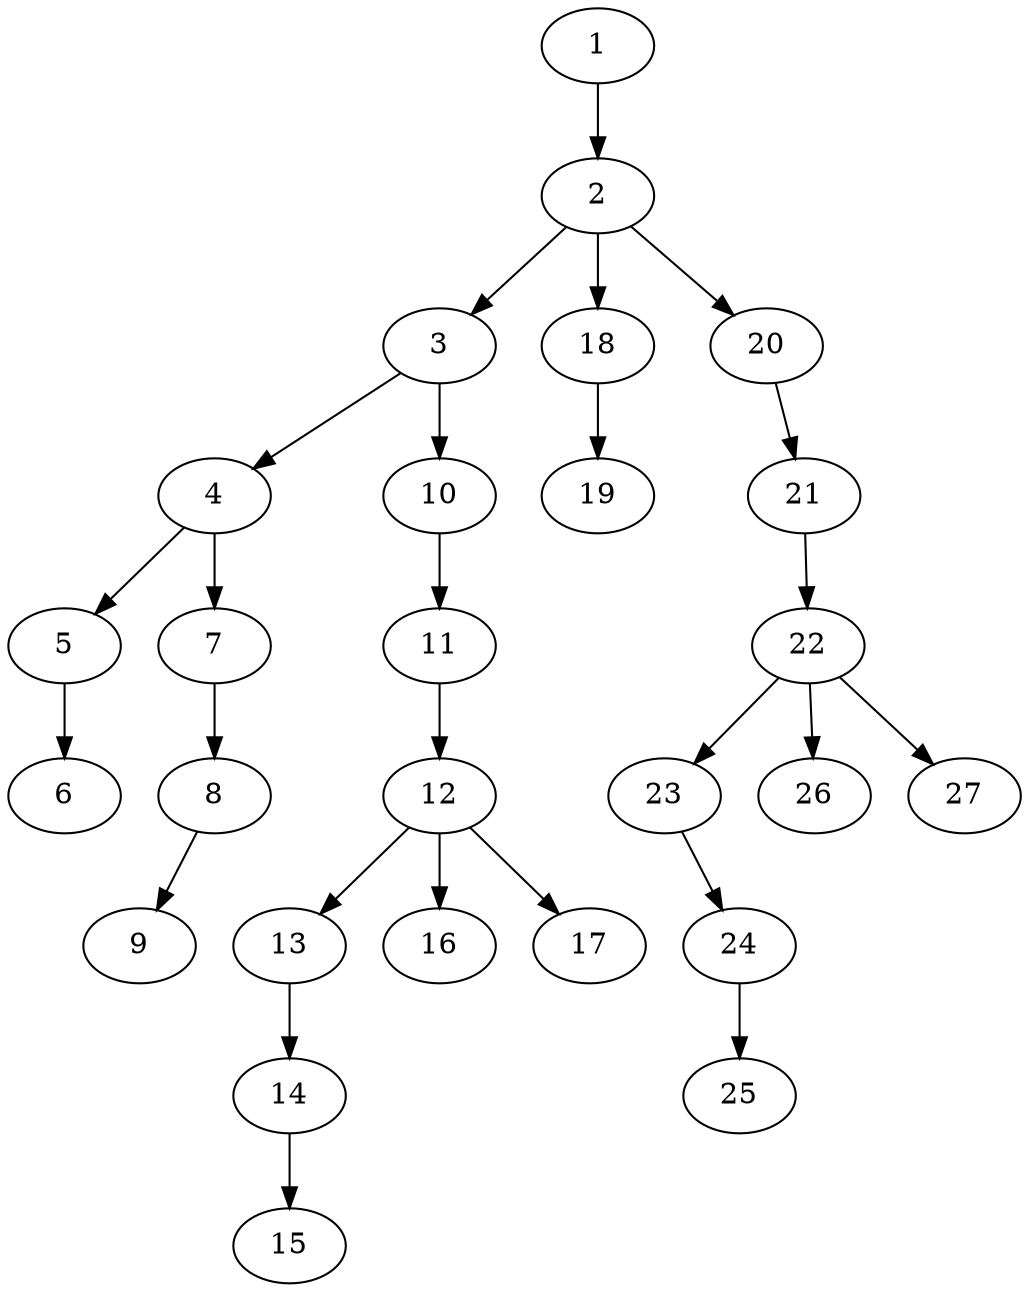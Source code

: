 strict digraph "" {
	1 -> 2;
	2 -> 3;
	2 -> 18;
	2 -> 20;
	3 -> 4;
	3 -> 10;
	4 -> 5;
	4 -> 7;
	5 -> 6;
	7 -> 8;
	8 -> 9;
	10 -> 11;
	11 -> 12;
	12 -> 13;
	12 -> 16;
	12 -> 17;
	13 -> 14;
	14 -> 15;
	18 -> 19;
	20 -> 21;
	21 -> 22;
	22 -> 23;
	22 -> 26;
	22 -> 27;
	23 -> 24;
	24 -> 25;
}
